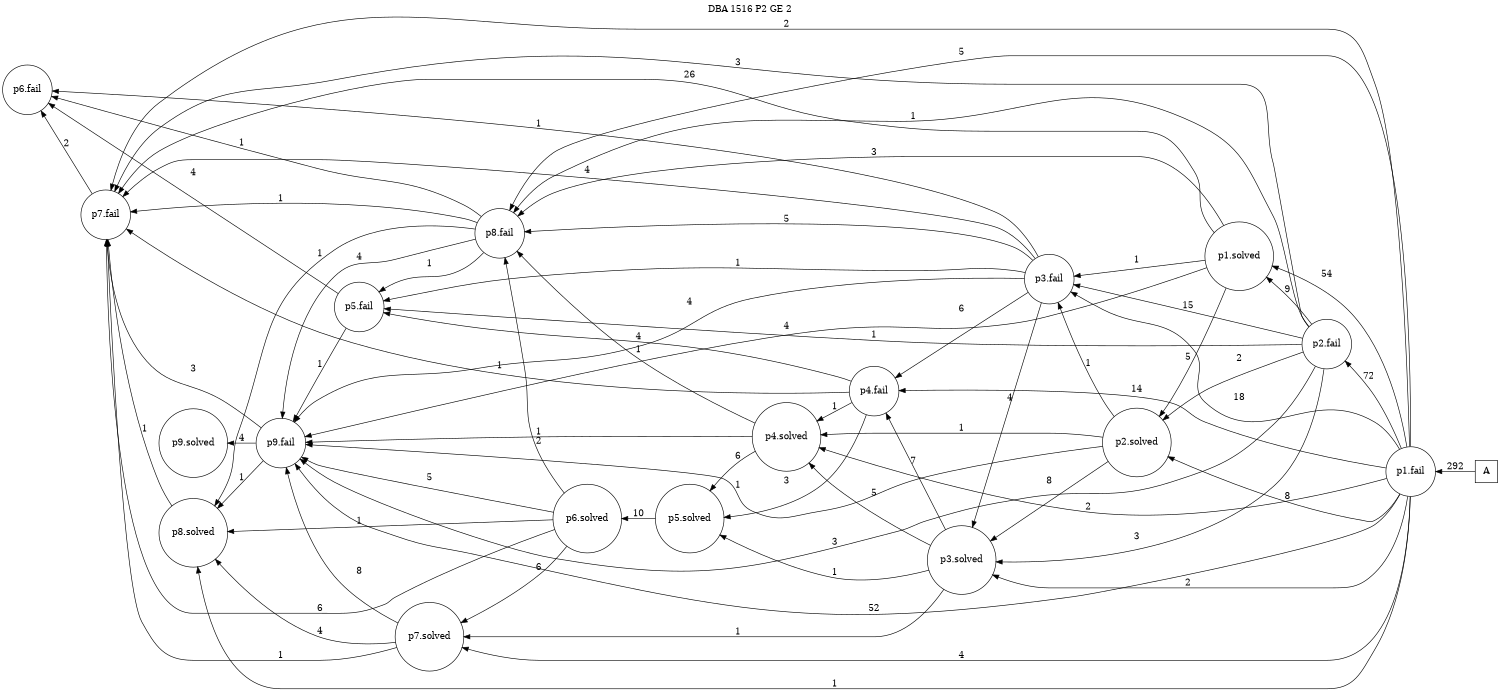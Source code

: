 digraph DBA_1516_P2_GE_2 {
labelloc="tl"
label= " DBA 1516 P2 GE 2 "
rankdir="RL";
graph [ size=" 10 , 10 !"]

"A" [shape="square" label="A"]
"p1.fail" [shape="circle" label="p1.fail"]
"p1.solved" [shape="circle" label="p1.solved"]
"p2.fail" [shape="circle" label="p2.fail"]
"p2.solved" [shape="circle" label="p2.solved"]
"p3.solved" [shape="circle" label="p3.solved"]
"p4.solved" [shape="circle" label="p4.solved"]
"p5.solved" [shape="circle" label="p5.solved"]
"p6.solved" [shape="circle" label="p6.solved"]
"p7.fail" [shape="circle" label="p7.fail"]
"p6.fail" [shape="circle" label="p6.fail"]
"p7.solved" [shape="circle" label="p7.solved"]
"p9.fail" [shape="circle" label="p9.fail"]
"p8.solved" [shape="circle" label="p8.solved"]
"p4.fail" [shape="circle" label="p4.fail"]
"p3.fail" [shape="circle" label="p3.fail"]
"p8.fail" [shape="circle" label="p8.fail"]
"p5.fail" [shape="circle" label="p5.fail"]
"p9.solved" [shape="circle" label="p9.solved"]
"A" -> "p1.fail" [ label=292]
"p1.fail" -> "p1.solved" [ label=54]
"p1.fail" -> "p2.fail" [ label=72]
"p1.fail" -> "p2.solved" [ label=8]
"p1.fail" -> "p3.solved" [ label=2]
"p1.fail" -> "p4.solved" [ label=2]
"p1.fail" -> "p7.fail" [ label=2]
"p1.fail" -> "p7.solved" [ label=4]
"p1.fail" -> "p9.fail" [ label=52]
"p1.fail" -> "p8.solved" [ label=1]
"p1.fail" -> "p4.fail" [ label=14]
"p1.fail" -> "p3.fail" [ label=18]
"p1.fail" -> "p8.fail" [ label=5]
"p1.solved" -> "p2.solved" [ label=5]
"p1.solved" -> "p7.fail" [ label=26]
"p1.solved" -> "p9.fail" [ label=4]
"p1.solved" -> "p3.fail" [ label=1]
"p1.solved" -> "p8.fail" [ label=3]
"p2.fail" -> "p1.solved" [ label=9]
"p2.fail" -> "p2.solved" [ label=2]
"p2.fail" -> "p3.solved" [ label=3]
"p2.fail" -> "p7.fail" [ label=3]
"p2.fail" -> "p9.fail" [ label=3]
"p2.fail" -> "p3.fail" [ label=15]
"p2.fail" -> "p8.fail" [ label=1]
"p2.fail" -> "p5.fail" [ label=1]
"p2.solved" -> "p3.solved" [ label=8]
"p2.solved" -> "p4.solved" [ label=1]
"p2.solved" -> "p9.fail" [ label=1]
"p2.solved" -> "p3.fail" [ label=1]
"p3.solved" -> "p4.solved" [ label=5]
"p3.solved" -> "p5.solved" [ label=1]
"p3.solved" -> "p7.solved" [ label=1]
"p3.solved" -> "p4.fail" [ label=7]
"p4.solved" -> "p5.solved" [ label=6]
"p4.solved" -> "p9.fail" [ label=1]
"p4.solved" -> "p8.fail" [ label=1]
"p5.solved" -> "p6.solved" [ label=10]
"p6.solved" -> "p7.fail" [ label=6]
"p6.solved" -> "p7.solved" [ label=6]
"p6.solved" -> "p9.fail" [ label=5]
"p6.solved" -> "p8.solved" [ label=1]
"p6.solved" -> "p8.fail" [ label=2]
"p7.fail" -> "p6.fail" [ label=2]
"p7.solved" -> "p7.fail" [ label=1]
"p7.solved" -> "p9.fail" [ label=8]
"p7.solved" -> "p8.solved" [ label=4]
"p9.fail" -> "p7.fail" [ label=3]
"p9.fail" -> "p8.solved" [ label=1]
"p9.fail" -> "p9.solved" [ label=4]
"p8.solved" -> "p7.fail" [ label=1]
"p4.fail" -> "p4.solved" [ label=1]
"p4.fail" -> "p5.solved" [ label=3]
"p4.fail" -> "p7.fail" [ label=1]
"p4.fail" -> "p5.fail" [ label=4]
"p3.fail" -> "p3.solved" [ label=4]
"p3.fail" -> "p7.fail" [ label=4]
"p3.fail" -> "p6.fail" [ label=1]
"p3.fail" -> "p9.fail" [ label=4]
"p3.fail" -> "p4.fail" [ label=6]
"p3.fail" -> "p8.fail" [ label=5]
"p3.fail" -> "p5.fail" [ label=1]
"p8.fail" -> "p7.fail" [ label=1]
"p8.fail" -> "p6.fail" [ label=1]
"p8.fail" -> "p9.fail" [ label=4]
"p8.fail" -> "p8.solved" [ label=1]
"p8.fail" -> "p5.fail" [ label=1]
"p5.fail" -> "p6.fail" [ label=4]
"p5.fail" -> "p9.fail" [ label=1]
}
